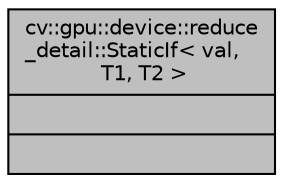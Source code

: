 digraph "cv::gpu::device::reduce_detail::StaticIf&lt; val, T1, T2 &gt;"
{
 // LATEX_PDF_SIZE
  edge [fontname="Helvetica",fontsize="10",labelfontname="Helvetica",labelfontsize="10"];
  node [fontname="Helvetica",fontsize="10",shape=record];
  Node1 [label="{cv::gpu::device::reduce\l_detail::StaticIf\< val,\l T1, T2 \>\n||}",height=0.2,width=0.4,color="black", fillcolor="grey75", style="filled", fontcolor="black",tooltip=" "];
}
